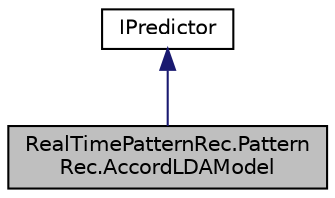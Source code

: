 digraph "RealTimePatternRec.PatternRec.AccordLDAModel"
{
 // LATEX_PDF_SIZE
  edge [fontname="Helvetica",fontsize="10",labelfontname="Helvetica",labelfontsize="10"];
  node [fontname="Helvetica",fontsize="10",shape=record];
  Node1 [label="RealTimePatternRec.Pattern\lRec.AccordLDAModel",height=0.2,width=0.4,color="black", fillcolor="grey75", style="filled", fontcolor="black",tooltip="LDA predictor using model from ACCORD.NET library"];
  Node2 -> Node1 [dir="back",color="midnightblue",fontsize="10",style="solid",fontname="Helvetica"];
  Node2 [label="IPredictor",height=0.2,width=0.4,color="black", fillcolor="white", style="filled",URL="$interface_real_time_pattern_rec_1_1_pattern_rec_1_1_i_predictor.html",tooltip="Predictor interface to standardize implemented predictors"];
}

